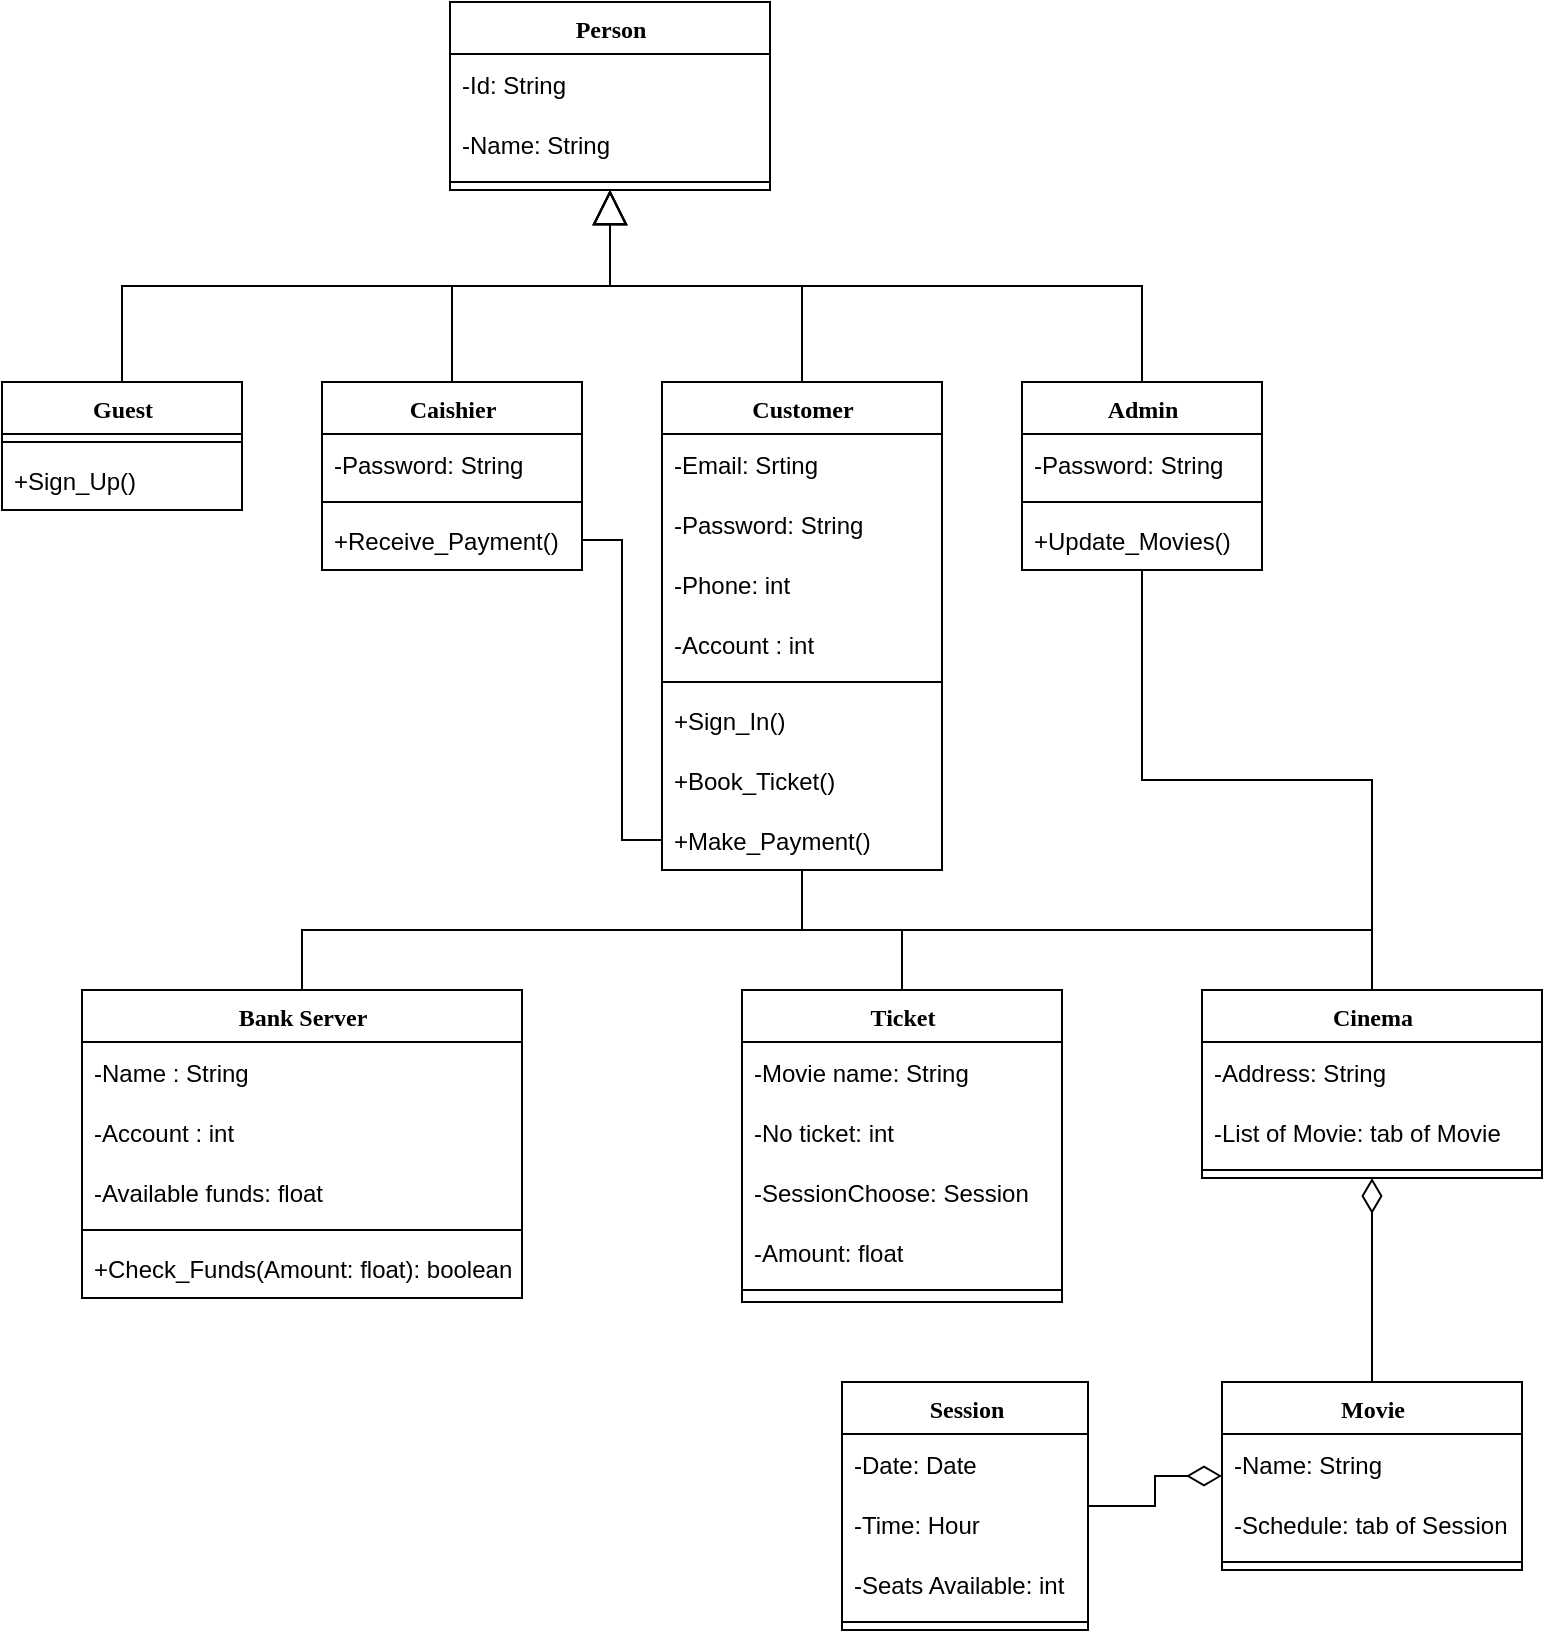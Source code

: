 <mxfile version="20.5.1" type="github">
  <diagram id="C5RBs43oDa-KdzZeNtuy" name="Page-1">
    <mxGraphModel dx="2083" dy="905" grid="1" gridSize="10" guides="1" tooltips="1" connect="1" arrows="1" fold="1" page="1" pageScale="1" pageWidth="827" pageHeight="1169" math="0" shadow="0">
      <root>
        <mxCell id="WIyWlLk6GJQsqaUBKTNV-0" />
        <mxCell id="WIyWlLk6GJQsqaUBKTNV-1" parent="WIyWlLk6GJQsqaUBKTNV-0" />
        <mxCell id="6Q9TmJvOrxfbNUQ0NDXa-91" style="edgeStyle=elbowEdgeStyle;rounded=0;orthogonalLoop=1;jettySize=auto;html=1;endArrow=none;endFill=0;elbow=vertical;" edge="1" parent="WIyWlLk6GJQsqaUBKTNV-1" source="6Q9TmJvOrxfbNUQ0NDXa-4" target="6Q9TmJvOrxfbNUQ0NDXa-32">
          <mxGeometry relative="1" as="geometry" />
        </mxCell>
        <mxCell id="6Q9TmJvOrxfbNUQ0NDXa-95" style="edgeStyle=elbowEdgeStyle;rounded=0;orthogonalLoop=1;jettySize=auto;html=1;endArrow=none;endFill=0;elbow=vertical;" edge="1" parent="WIyWlLk6GJQsqaUBKTNV-1" source="6Q9TmJvOrxfbNUQ0NDXa-4" target="6Q9TmJvOrxfbNUQ0NDXa-11">
          <mxGeometry relative="1" as="geometry" />
        </mxCell>
        <mxCell id="6Q9TmJvOrxfbNUQ0NDXa-97" style="edgeStyle=elbowEdgeStyle;rounded=0;orthogonalLoop=1;jettySize=auto;html=1;endArrow=block;endFill=0;elbow=vertical;endSize=15;startSize=15;" edge="1" parent="WIyWlLk6GJQsqaUBKTNV-1" source="6Q9TmJvOrxfbNUQ0NDXa-4" target="6Q9TmJvOrxfbNUQ0NDXa-79">
          <mxGeometry relative="1" as="geometry" />
        </mxCell>
        <mxCell id="6Q9TmJvOrxfbNUQ0NDXa-113" style="edgeStyle=elbowEdgeStyle;rounded=0;orthogonalLoop=1;jettySize=auto;html=1;entryX=1;entryY=0.5;entryDx=0;entryDy=0;strokeWidth=1;startArrow=none;startFill=0;endArrow=none;endFill=0;exitX=0;exitY=0.5;exitDx=0;exitDy=0;" edge="1" parent="WIyWlLk6GJQsqaUBKTNV-1" source="6Q9TmJvOrxfbNUQ0NDXa-87" target="6Q9TmJvOrxfbNUQ0NDXa-84">
          <mxGeometry relative="1" as="geometry" />
        </mxCell>
        <mxCell id="6Q9TmJvOrxfbNUQ0NDXa-4" value="Customer" style="swimlane;html=1;fontStyle=1;align=center;verticalAlign=top;childLayout=stackLayout;horizontal=1;startSize=26;horizontalStack=0;resizeParent=1;resizeLast=0;collapsible=1;marginBottom=0;swimlaneFillColor=#ffffff;rounded=0;shadow=0;comic=0;labelBackgroundColor=none;strokeWidth=1;fillColor=none;fontFamily=Verdana;fontSize=12" vertex="1" parent="WIyWlLk6GJQsqaUBKTNV-1">
          <mxGeometry x="360" y="200" width="140" height="244" as="geometry" />
        </mxCell>
        <mxCell id="6Q9TmJvOrxfbNUQ0NDXa-5" value="-Email: Srting" style="text;strokeColor=none;fillColor=none;align=left;verticalAlign=middle;spacingLeft=4;spacingRight=4;overflow=hidden;points=[[0,0.5],[1,0.5]];portConstraint=eastwest;rotatable=0;" vertex="1" parent="6Q9TmJvOrxfbNUQ0NDXa-4">
          <mxGeometry y="26" width="140" height="30" as="geometry" />
        </mxCell>
        <mxCell id="6Q9TmJvOrxfbNUQ0NDXa-7" value="-Password: String" style="text;strokeColor=none;fillColor=none;align=left;verticalAlign=middle;spacingLeft=4;spacingRight=4;overflow=hidden;points=[[0,0.5],[1,0.5]];portConstraint=eastwest;rotatable=0;" vertex="1" parent="6Q9TmJvOrxfbNUQ0NDXa-4">
          <mxGeometry y="56" width="140" height="30" as="geometry" />
        </mxCell>
        <mxCell id="6Q9TmJvOrxfbNUQ0NDXa-8" value="-Phone: int" style="text;strokeColor=none;fillColor=none;align=left;verticalAlign=middle;spacingLeft=4;spacingRight=4;overflow=hidden;points=[[0,0.5],[1,0.5]];portConstraint=eastwest;rotatable=0;" vertex="1" parent="6Q9TmJvOrxfbNUQ0NDXa-4">
          <mxGeometry y="86" width="140" height="30" as="geometry" />
        </mxCell>
        <mxCell id="6Q9TmJvOrxfbNUQ0NDXa-9" value="-Account : int" style="text;strokeColor=none;fillColor=none;align=left;verticalAlign=middle;spacingLeft=4;spacingRight=4;overflow=hidden;points=[[0,0.5],[1,0.5]];portConstraint=eastwest;rotatable=0;" vertex="1" parent="6Q9TmJvOrxfbNUQ0NDXa-4">
          <mxGeometry y="116" width="140" height="30" as="geometry" />
        </mxCell>
        <mxCell id="6Q9TmJvOrxfbNUQ0NDXa-10" value="" style="line;html=1;strokeWidth=1;fillColor=none;align=left;verticalAlign=middle;spacingTop=-1;spacingLeft=3;spacingRight=3;rotatable=0;labelPosition=right;points=[];portConstraint=eastwest;" vertex="1" parent="6Q9TmJvOrxfbNUQ0NDXa-4">
          <mxGeometry y="146" width="140" height="8" as="geometry" />
        </mxCell>
        <mxCell id="6Q9TmJvOrxfbNUQ0NDXa-85" value="+Sign_In()" style="text;strokeColor=none;fillColor=none;align=left;verticalAlign=middle;spacingLeft=4;spacingRight=4;overflow=hidden;points=[[0,0.5],[1,0.5]];portConstraint=eastwest;rotatable=0;" vertex="1" parent="6Q9TmJvOrxfbNUQ0NDXa-4">
          <mxGeometry y="154" width="140" height="30" as="geometry" />
        </mxCell>
        <mxCell id="6Q9TmJvOrxfbNUQ0NDXa-86" value="+Book_Ticket()" style="text;strokeColor=none;fillColor=none;align=left;verticalAlign=middle;spacingLeft=4;spacingRight=4;overflow=hidden;points=[[0,0.5],[1,0.5]];portConstraint=eastwest;rotatable=0;" vertex="1" parent="6Q9TmJvOrxfbNUQ0NDXa-4">
          <mxGeometry y="184" width="140" height="30" as="geometry" />
        </mxCell>
        <mxCell id="6Q9TmJvOrxfbNUQ0NDXa-87" value="+Make_Payment()" style="text;strokeColor=none;fillColor=none;align=left;verticalAlign=middle;spacingLeft=4;spacingRight=4;overflow=hidden;points=[[0,0.5],[1,0.5]];portConstraint=eastwest;rotatable=0;" vertex="1" parent="6Q9TmJvOrxfbNUQ0NDXa-4">
          <mxGeometry y="214" width="140" height="30" as="geometry" />
        </mxCell>
        <mxCell id="6Q9TmJvOrxfbNUQ0NDXa-11" value="Ticket" style="swimlane;html=1;fontStyle=1;align=center;verticalAlign=top;childLayout=stackLayout;horizontal=1;startSize=26;horizontalStack=0;resizeParent=1;resizeLast=0;collapsible=1;marginBottom=0;swimlaneFillColor=#ffffff;rounded=0;shadow=0;comic=0;labelBackgroundColor=none;strokeWidth=1;fillColor=none;fontFamily=Verdana;fontSize=12" vertex="1" parent="WIyWlLk6GJQsqaUBKTNV-1">
          <mxGeometry x="400" y="504" width="160" height="156" as="geometry" />
        </mxCell>
        <mxCell id="6Q9TmJvOrxfbNUQ0NDXa-12" value="-Movie name: String" style="text;strokeColor=none;fillColor=none;align=left;verticalAlign=middle;spacingLeft=4;spacingRight=4;overflow=hidden;points=[[0,0.5],[1,0.5]];portConstraint=eastwest;rotatable=0;" vertex="1" parent="6Q9TmJvOrxfbNUQ0NDXa-11">
          <mxGeometry y="26" width="160" height="30" as="geometry" />
        </mxCell>
        <mxCell id="6Q9TmJvOrxfbNUQ0NDXa-13" value="-No ticket: int" style="text;strokeColor=none;fillColor=none;align=left;verticalAlign=middle;spacingLeft=4;spacingRight=4;overflow=hidden;points=[[0,0.5],[1,0.5]];portConstraint=eastwest;rotatable=0;" vertex="1" parent="6Q9TmJvOrxfbNUQ0NDXa-11">
          <mxGeometry y="56" width="160" height="30" as="geometry" />
        </mxCell>
        <mxCell id="6Q9TmJvOrxfbNUQ0NDXa-15" value="-SessionChoose: Session" style="text;strokeColor=none;fillColor=none;align=left;verticalAlign=middle;spacingLeft=4;spacingRight=4;overflow=hidden;points=[[0,0.5],[1,0.5]];portConstraint=eastwest;rotatable=0;" vertex="1" parent="6Q9TmJvOrxfbNUQ0NDXa-11">
          <mxGeometry y="86" width="160" height="30" as="geometry" />
        </mxCell>
        <mxCell id="6Q9TmJvOrxfbNUQ0NDXa-16" value="-Amount: float" style="text;strokeColor=none;fillColor=none;align=left;verticalAlign=middle;spacingLeft=4;spacingRight=4;overflow=hidden;points=[[0,0.5],[1,0.5]];portConstraint=eastwest;rotatable=0;" vertex="1" parent="6Q9TmJvOrxfbNUQ0NDXa-11">
          <mxGeometry y="116" width="160" height="30" as="geometry" />
        </mxCell>
        <mxCell id="6Q9TmJvOrxfbNUQ0NDXa-17" value="" style="line;html=1;strokeWidth=1;fillColor=none;align=left;verticalAlign=middle;spacingTop=-1;spacingLeft=3;spacingRight=3;rotatable=0;labelPosition=right;points=[];portConstraint=eastwest;" vertex="1" parent="6Q9TmJvOrxfbNUQ0NDXa-11">
          <mxGeometry y="146" width="160" height="8" as="geometry" />
        </mxCell>
        <mxCell id="6Q9TmJvOrxfbNUQ0NDXa-101" style="edgeStyle=elbowEdgeStyle;rounded=0;orthogonalLoop=1;jettySize=auto;html=1;endArrow=none;endFill=0;elbow=vertical;" edge="1" parent="WIyWlLk6GJQsqaUBKTNV-1" source="6Q9TmJvOrxfbNUQ0NDXa-25" target="6Q9TmJvOrxfbNUQ0NDXa-4">
          <mxGeometry relative="1" as="geometry" />
        </mxCell>
        <mxCell id="6Q9TmJvOrxfbNUQ0NDXa-25" value="Bank Server" style="swimlane;html=1;fontStyle=1;align=center;verticalAlign=top;childLayout=stackLayout;horizontal=1;startSize=26;horizontalStack=0;resizeParent=1;resizeLast=0;collapsible=1;marginBottom=0;swimlaneFillColor=#ffffff;rounded=0;shadow=0;comic=0;labelBackgroundColor=none;strokeWidth=1;fillColor=none;fontFamily=Verdana;fontSize=12" vertex="1" parent="WIyWlLk6GJQsqaUBKTNV-1">
          <mxGeometry x="70" y="504" width="220" height="154" as="geometry" />
        </mxCell>
        <mxCell id="6Q9TmJvOrxfbNUQ0NDXa-26" value="-Name : String" style="text;strokeColor=none;fillColor=none;align=left;verticalAlign=middle;spacingLeft=4;spacingRight=4;overflow=hidden;points=[[0,0.5],[1,0.5]];portConstraint=eastwest;rotatable=0;" vertex="1" parent="6Q9TmJvOrxfbNUQ0NDXa-25">
          <mxGeometry y="26" width="220" height="30" as="geometry" />
        </mxCell>
        <mxCell id="6Q9TmJvOrxfbNUQ0NDXa-27" value="-Account : int" style="text;strokeColor=none;fillColor=none;align=left;verticalAlign=middle;spacingLeft=4;spacingRight=4;overflow=hidden;points=[[0,0.5],[1,0.5]];portConstraint=eastwest;rotatable=0;" vertex="1" parent="6Q9TmJvOrxfbNUQ0NDXa-25">
          <mxGeometry y="56" width="220" height="30" as="geometry" />
        </mxCell>
        <mxCell id="6Q9TmJvOrxfbNUQ0NDXa-28" value="-Available funds: float" style="text;strokeColor=none;fillColor=none;align=left;verticalAlign=middle;spacingLeft=4;spacingRight=4;overflow=hidden;points=[[0,0.5],[1,0.5]];portConstraint=eastwest;rotatable=0;" vertex="1" parent="6Q9TmJvOrxfbNUQ0NDXa-25">
          <mxGeometry y="86" width="220" height="30" as="geometry" />
        </mxCell>
        <mxCell id="6Q9TmJvOrxfbNUQ0NDXa-29" value="" style="line;html=1;strokeWidth=1;fillColor=none;align=left;verticalAlign=middle;spacingTop=-1;spacingLeft=3;spacingRight=3;rotatable=0;labelPosition=right;points=[];portConstraint=eastwest;" vertex="1" parent="6Q9TmJvOrxfbNUQ0NDXa-25">
          <mxGeometry y="116" width="220" height="8" as="geometry" />
        </mxCell>
        <mxCell id="6Q9TmJvOrxfbNUQ0NDXa-88" value="+Check_Funds(Amount: float): boolean" style="text;strokeColor=none;fillColor=none;align=left;verticalAlign=middle;spacingLeft=4;spacingRight=4;overflow=hidden;points=[[0,0.5],[1,0.5]];portConstraint=eastwest;rotatable=0;" vertex="1" parent="6Q9TmJvOrxfbNUQ0NDXa-25">
          <mxGeometry y="124" width="220" height="30" as="geometry" />
        </mxCell>
        <mxCell id="6Q9TmJvOrxfbNUQ0NDXa-32" value="Cinema" style="swimlane;html=1;fontStyle=1;align=center;verticalAlign=top;childLayout=stackLayout;horizontal=1;startSize=26;horizontalStack=0;resizeParent=1;resizeLast=0;collapsible=1;marginBottom=0;swimlaneFillColor=#ffffff;rounded=0;shadow=0;comic=0;labelBackgroundColor=none;strokeWidth=1;fillColor=none;fontFamily=Verdana;fontSize=12" vertex="1" parent="WIyWlLk6GJQsqaUBKTNV-1">
          <mxGeometry x="630" y="504" width="170" height="94" as="geometry" />
        </mxCell>
        <mxCell id="6Q9TmJvOrxfbNUQ0NDXa-34" value="-Address: String" style="text;strokeColor=none;fillColor=none;align=left;verticalAlign=middle;spacingLeft=4;spacingRight=4;overflow=hidden;points=[[0,0.5],[1,0.5]];portConstraint=eastwest;rotatable=0;" vertex="1" parent="6Q9TmJvOrxfbNUQ0NDXa-32">
          <mxGeometry y="26" width="170" height="30" as="geometry" />
        </mxCell>
        <mxCell id="6Q9TmJvOrxfbNUQ0NDXa-35" value="-List of Movie: tab of Movie" style="text;strokeColor=none;fillColor=none;align=left;verticalAlign=middle;spacingLeft=4;spacingRight=4;overflow=hidden;points=[[0,0.5],[1,0.5]];portConstraint=eastwest;rotatable=0;" vertex="1" parent="6Q9TmJvOrxfbNUQ0NDXa-32">
          <mxGeometry y="56" width="170" height="30" as="geometry" />
        </mxCell>
        <mxCell id="6Q9TmJvOrxfbNUQ0NDXa-36" value="" style="line;html=1;strokeWidth=1;fillColor=none;align=left;verticalAlign=middle;spacingTop=-1;spacingLeft=3;spacingRight=3;rotatable=0;labelPosition=right;points=[];portConstraint=eastwest;" vertex="1" parent="6Q9TmJvOrxfbNUQ0NDXa-32">
          <mxGeometry y="86" width="170" height="8" as="geometry" />
        </mxCell>
        <mxCell id="6Q9TmJvOrxfbNUQ0NDXa-105" style="edgeStyle=elbowEdgeStyle;rounded=0;orthogonalLoop=1;jettySize=auto;html=1;endArrow=block;endFill=0;elbow=vertical;endSize=15;startSize=15;" edge="1" parent="WIyWlLk6GJQsqaUBKTNV-1" source="6Q9TmJvOrxfbNUQ0NDXa-37" target="6Q9TmJvOrxfbNUQ0NDXa-79">
          <mxGeometry relative="1" as="geometry" />
        </mxCell>
        <mxCell id="6Q9TmJvOrxfbNUQ0NDXa-37" value="Guest" style="swimlane;html=1;fontStyle=1;align=center;verticalAlign=top;childLayout=stackLayout;horizontal=1;startSize=26;horizontalStack=0;resizeParent=1;resizeLast=0;collapsible=1;marginBottom=0;swimlaneFillColor=#ffffff;rounded=0;shadow=0;comic=0;labelBackgroundColor=none;strokeWidth=1;fillColor=none;fontFamily=Verdana;fontSize=12" vertex="1" parent="WIyWlLk6GJQsqaUBKTNV-1">
          <mxGeometry x="30" y="200" width="120" height="64" as="geometry" />
        </mxCell>
        <mxCell id="6Q9TmJvOrxfbNUQ0NDXa-40" value="" style="line;html=1;strokeWidth=1;fillColor=none;align=left;verticalAlign=middle;spacingTop=-1;spacingLeft=3;spacingRight=3;rotatable=0;labelPosition=right;points=[];portConstraint=eastwest;" vertex="1" parent="6Q9TmJvOrxfbNUQ0NDXa-37">
          <mxGeometry y="26" width="120" height="8" as="geometry" />
        </mxCell>
        <mxCell id="6Q9TmJvOrxfbNUQ0NDXa-83" value="+Sign_Up()" style="text;strokeColor=none;fillColor=none;align=left;verticalAlign=middle;spacingLeft=4;spacingRight=4;overflow=hidden;points=[[0,0.5],[1,0.5]];portConstraint=eastwest;rotatable=0;" vertex="1" parent="6Q9TmJvOrxfbNUQ0NDXa-37">
          <mxGeometry y="34" width="120" height="30" as="geometry" />
        </mxCell>
        <mxCell id="6Q9TmJvOrxfbNUQ0NDXa-104" style="edgeStyle=elbowEdgeStyle;rounded=0;orthogonalLoop=1;jettySize=auto;html=1;endArrow=block;endFill=0;elbow=vertical;endSize=15;startSize=15;" edge="1" parent="WIyWlLk6GJQsqaUBKTNV-1" source="6Q9TmJvOrxfbNUQ0NDXa-41" target="6Q9TmJvOrxfbNUQ0NDXa-79">
          <mxGeometry relative="1" as="geometry" />
        </mxCell>
        <mxCell id="6Q9TmJvOrxfbNUQ0NDXa-108" style="edgeStyle=elbowEdgeStyle;rounded=0;orthogonalLoop=1;jettySize=auto;elbow=vertical;html=1;endArrow=none;endFill=0;" edge="1" parent="WIyWlLk6GJQsqaUBKTNV-1" source="6Q9TmJvOrxfbNUQ0NDXa-41" target="6Q9TmJvOrxfbNUQ0NDXa-32">
          <mxGeometry relative="1" as="geometry" />
        </mxCell>
        <mxCell id="6Q9TmJvOrxfbNUQ0NDXa-41" value="Admin&lt;span style=&quot;color: rgba(0, 0, 0, 0); font-family: monospace; font-size: 0px; font-weight: 400; text-align: start;&quot;&gt;%3CmxGraphModel%3E%3Croot%3E%3CmxCell%20id%3D%220%22%2F%3E%3CmxCell%20id%3D%221%22%20parent%3D%220%22%2F%3E%3CmxCell%20id%3D%222%22%20value%3D%22Id%3A%20b12p%22%20style%3D%22text%3BstrokeColor%3Dnone%3BfillColor%3Dnone%3Balign%3Dleft%3BverticalAlign%3Dmiddle%3BspacingLeft%3D4%3BspacingRight%3D4%3Boverflow%3Dhidden%3Bpoints%3D%5B%5B0%2C0.5%5D%2C%5B1%2C0.5%5D%5D%3BportConstraint%3Deastwest%3Brotatable%3D0%3B%22%20vertex%3D%221%22%20parent%3D%221%22%3E%3CmxGeometry%20x%3D%2270%22%20y%3D%22216%22%20width%3D%22160%22%20height%3D%2230%22%20as%3D%22geometry%22%2F%3E%3C%2FmxCell%3E%3C%2Froot%3E%3C%2FmxGraphModel%3E&lt;/span&gt;" style="swimlane;html=1;fontStyle=1;align=center;verticalAlign=top;childLayout=stackLayout;horizontal=1;startSize=26;horizontalStack=0;resizeParent=1;resizeLast=0;collapsible=1;marginBottom=0;swimlaneFillColor=#ffffff;rounded=0;shadow=0;comic=0;labelBackgroundColor=none;strokeWidth=1;fillColor=none;fontFamily=Verdana;fontSize=12" vertex="1" parent="WIyWlLk6GJQsqaUBKTNV-1">
          <mxGeometry x="540" y="200" width="120" height="94" as="geometry" />
        </mxCell>
        <mxCell id="6Q9TmJvOrxfbNUQ0NDXa-44" value="-Password: String" style="text;strokeColor=none;fillColor=none;align=left;verticalAlign=middle;spacingLeft=4;spacingRight=4;overflow=hidden;points=[[0,0.5],[1,0.5]];portConstraint=eastwest;rotatable=0;" vertex="1" parent="6Q9TmJvOrxfbNUQ0NDXa-41">
          <mxGeometry y="26" width="120" height="30" as="geometry" />
        </mxCell>
        <mxCell id="6Q9TmJvOrxfbNUQ0NDXa-45" value="" style="line;html=1;strokeWidth=1;fillColor=none;align=left;verticalAlign=middle;spacingTop=-1;spacingLeft=3;spacingRight=3;rotatable=0;labelPosition=right;points=[];portConstraint=eastwest;" vertex="1" parent="6Q9TmJvOrxfbNUQ0NDXa-41">
          <mxGeometry y="56" width="120" height="8" as="geometry" />
        </mxCell>
        <mxCell id="6Q9TmJvOrxfbNUQ0NDXa-109" value="+Update_Movies()" style="text;strokeColor=none;fillColor=none;align=left;verticalAlign=middle;spacingLeft=4;spacingRight=4;overflow=hidden;points=[[0,0.5],[1,0.5]];portConstraint=eastwest;rotatable=0;" vertex="1" parent="6Q9TmJvOrxfbNUQ0NDXa-41">
          <mxGeometry y="64" width="120" height="30" as="geometry" />
        </mxCell>
        <mxCell id="6Q9TmJvOrxfbNUQ0NDXa-110" style="rounded=0;orthogonalLoop=1;jettySize=auto;html=1;endArrow=none;endFill=0;startArrow=diamondThin;startFill=0;edgeStyle=elbowEdgeStyle;endSize=15;startSize=15;" edge="1" parent="WIyWlLk6GJQsqaUBKTNV-1" source="6Q9TmJvOrxfbNUQ0NDXa-50" target="6Q9TmJvOrxfbNUQ0NDXa-54">
          <mxGeometry relative="1" as="geometry" />
        </mxCell>
        <mxCell id="6Q9TmJvOrxfbNUQ0NDXa-112" style="edgeStyle=elbowEdgeStyle;rounded=0;orthogonalLoop=1;jettySize=auto;html=1;startArrow=none;startFill=0;endArrow=diamondThin;endFill=0;strokeWidth=1;endSize=15;startSize=15;" edge="1" parent="WIyWlLk6GJQsqaUBKTNV-1" source="6Q9TmJvOrxfbNUQ0NDXa-50" target="6Q9TmJvOrxfbNUQ0NDXa-32">
          <mxGeometry relative="1" as="geometry" />
        </mxCell>
        <mxCell id="6Q9TmJvOrxfbNUQ0NDXa-50" value="Movie" style="swimlane;html=1;fontStyle=1;align=center;verticalAlign=top;childLayout=stackLayout;horizontal=1;startSize=26;horizontalStack=0;resizeParent=1;resizeLast=0;collapsible=1;marginBottom=0;swimlaneFillColor=#ffffff;rounded=0;shadow=0;comic=0;labelBackgroundColor=none;strokeWidth=1;fillColor=none;fontFamily=Verdana;fontSize=12" vertex="1" parent="WIyWlLk6GJQsqaUBKTNV-1">
          <mxGeometry x="640" y="700" width="150" height="94" as="geometry" />
        </mxCell>
        <mxCell id="6Q9TmJvOrxfbNUQ0NDXa-51" value="-Name: String" style="text;strokeColor=none;fillColor=none;align=left;verticalAlign=middle;spacingLeft=4;spacingRight=4;overflow=hidden;points=[[0,0.5],[1,0.5]];portConstraint=eastwest;rotatable=0;" vertex="1" parent="6Q9TmJvOrxfbNUQ0NDXa-50">
          <mxGeometry y="26" width="150" height="30" as="geometry" />
        </mxCell>
        <mxCell id="6Q9TmJvOrxfbNUQ0NDXa-52" value="-Schedule: tab of Session" style="text;strokeColor=none;fillColor=none;align=left;verticalAlign=middle;spacingLeft=4;spacingRight=4;overflow=hidden;points=[[0,0.5],[1,0.5]];portConstraint=eastwest;rotatable=0;" vertex="1" parent="6Q9TmJvOrxfbNUQ0NDXa-50">
          <mxGeometry y="56" width="150" height="30" as="geometry" />
        </mxCell>
        <mxCell id="6Q9TmJvOrxfbNUQ0NDXa-53" value="" style="line;html=1;strokeWidth=1;fillColor=none;align=left;verticalAlign=middle;spacingTop=-1;spacingLeft=3;spacingRight=3;rotatable=0;labelPosition=right;points=[];portConstraint=eastwest;" vertex="1" parent="6Q9TmJvOrxfbNUQ0NDXa-50">
          <mxGeometry y="86" width="150" height="8" as="geometry" />
        </mxCell>
        <mxCell id="6Q9TmJvOrxfbNUQ0NDXa-54" value="Session" style="swimlane;html=1;fontStyle=1;align=center;verticalAlign=top;childLayout=stackLayout;horizontal=1;startSize=26;horizontalStack=0;resizeParent=1;resizeLast=0;collapsible=1;marginBottom=0;swimlaneFillColor=#ffffff;rounded=0;shadow=0;comic=0;labelBackgroundColor=none;strokeWidth=1;fillColor=none;fontFamily=Verdana;fontSize=12" vertex="1" parent="WIyWlLk6GJQsqaUBKTNV-1">
          <mxGeometry x="450" y="700" width="123" height="124" as="geometry" />
        </mxCell>
        <mxCell id="6Q9TmJvOrxfbNUQ0NDXa-90" value="-Date: Date" style="text;strokeColor=none;fillColor=none;align=left;verticalAlign=middle;spacingLeft=4;spacingRight=4;overflow=hidden;points=[[0,0.5],[1,0.5]];portConstraint=eastwest;rotatable=0;" vertex="1" parent="6Q9TmJvOrxfbNUQ0NDXa-54">
          <mxGeometry y="26" width="123" height="30" as="geometry" />
        </mxCell>
        <mxCell id="6Q9TmJvOrxfbNUQ0NDXa-55" value="-Time: Hour" style="text;strokeColor=none;fillColor=none;align=left;verticalAlign=middle;spacingLeft=4;spacingRight=4;overflow=hidden;points=[[0,0.5],[1,0.5]];portConstraint=eastwest;rotatable=0;" vertex="1" parent="6Q9TmJvOrxfbNUQ0NDXa-54">
          <mxGeometry y="56" width="123" height="30" as="geometry" />
        </mxCell>
        <mxCell id="6Q9TmJvOrxfbNUQ0NDXa-56" value="-Seats Available: int" style="text;strokeColor=none;fillColor=none;align=left;verticalAlign=middle;spacingLeft=4;spacingRight=4;overflow=hidden;points=[[0,0.5],[1,0.5]];portConstraint=eastwest;rotatable=0;" vertex="1" parent="6Q9TmJvOrxfbNUQ0NDXa-54">
          <mxGeometry y="86" width="123" height="30" as="geometry" />
        </mxCell>
        <mxCell id="6Q9TmJvOrxfbNUQ0NDXa-58" value="" style="line;html=1;strokeWidth=1;fillColor=none;align=left;verticalAlign=middle;spacingTop=-1;spacingLeft=3;spacingRight=3;rotatable=0;labelPosition=right;points=[];portConstraint=eastwest;" vertex="1" parent="6Q9TmJvOrxfbNUQ0NDXa-54">
          <mxGeometry y="116" width="123" height="8" as="geometry" />
        </mxCell>
        <mxCell id="6Q9TmJvOrxfbNUQ0NDXa-106" style="rounded=0;orthogonalLoop=1;jettySize=auto;html=1;endArrow=block;endFill=0;edgeStyle=elbowEdgeStyle;elbow=vertical;endSize=15;startSize=15;" edge="1" parent="WIyWlLk6GJQsqaUBKTNV-1" source="6Q9TmJvOrxfbNUQ0NDXa-59" target="6Q9TmJvOrxfbNUQ0NDXa-79">
          <mxGeometry relative="1" as="geometry" />
        </mxCell>
        <mxCell id="6Q9TmJvOrxfbNUQ0NDXa-59" value="Caishier" style="swimlane;html=1;fontStyle=1;align=center;verticalAlign=top;childLayout=stackLayout;horizontal=1;startSize=26;horizontalStack=0;resizeParent=1;resizeLast=0;collapsible=1;marginBottom=0;swimlaneFillColor=#ffffff;rounded=0;shadow=0;comic=0;labelBackgroundColor=none;strokeWidth=1;fillColor=none;fontFamily=Verdana;fontSize=12" vertex="1" parent="WIyWlLk6GJQsqaUBKTNV-1">
          <mxGeometry x="190" y="200" width="130" height="94" as="geometry" />
        </mxCell>
        <mxCell id="6Q9TmJvOrxfbNUQ0NDXa-60" value="-Password: String" style="text;strokeColor=none;fillColor=none;align=left;verticalAlign=middle;spacingLeft=4;spacingRight=4;overflow=hidden;points=[[0,0.5],[1,0.5]];portConstraint=eastwest;rotatable=0;" vertex="1" parent="6Q9TmJvOrxfbNUQ0NDXa-59">
          <mxGeometry y="26" width="130" height="30" as="geometry" />
        </mxCell>
        <mxCell id="6Q9TmJvOrxfbNUQ0NDXa-63" value="" style="line;html=1;strokeWidth=1;fillColor=none;align=left;verticalAlign=middle;spacingTop=-1;spacingLeft=3;spacingRight=3;rotatable=0;labelPosition=right;points=[];portConstraint=eastwest;" vertex="1" parent="6Q9TmJvOrxfbNUQ0NDXa-59">
          <mxGeometry y="56" width="130" height="8" as="geometry" />
        </mxCell>
        <mxCell id="6Q9TmJvOrxfbNUQ0NDXa-84" value="+Receive_Payment()" style="text;strokeColor=none;fillColor=none;align=left;verticalAlign=middle;spacingLeft=4;spacingRight=4;overflow=hidden;points=[[0,0.5],[1,0.5]];portConstraint=eastwest;rotatable=0;" vertex="1" parent="6Q9TmJvOrxfbNUQ0NDXa-59">
          <mxGeometry y="64" width="130" height="30" as="geometry" />
        </mxCell>
        <mxCell id="6Q9TmJvOrxfbNUQ0NDXa-79" value="Person" style="swimlane;html=1;fontStyle=1;align=center;verticalAlign=top;childLayout=stackLayout;horizontal=1;startSize=26;horizontalStack=0;resizeParent=1;resizeLast=0;collapsible=1;marginBottom=0;swimlaneFillColor=#ffffff;rounded=0;shadow=0;comic=0;labelBackgroundColor=none;strokeWidth=1;fillColor=none;fontFamily=Verdana;fontSize=12" vertex="1" parent="WIyWlLk6GJQsqaUBKTNV-1">
          <mxGeometry x="254" y="10" width="160" height="94" as="geometry" />
        </mxCell>
        <mxCell id="6Q9TmJvOrxfbNUQ0NDXa-80" value="-Id: String" style="text;strokeColor=none;fillColor=none;align=left;verticalAlign=middle;spacingLeft=4;spacingRight=4;overflow=hidden;points=[[0,0.5],[1,0.5]];portConstraint=eastwest;rotatable=0;" vertex="1" parent="6Q9TmJvOrxfbNUQ0NDXa-79">
          <mxGeometry y="26" width="160" height="30" as="geometry" />
        </mxCell>
        <mxCell id="6Q9TmJvOrxfbNUQ0NDXa-81" value="-Name: String" style="text;strokeColor=none;fillColor=none;align=left;verticalAlign=middle;spacingLeft=4;spacingRight=4;overflow=hidden;points=[[0,0.5],[1,0.5]];portConstraint=eastwest;rotatable=0;" vertex="1" parent="6Q9TmJvOrxfbNUQ0NDXa-79">
          <mxGeometry y="56" width="160" height="30" as="geometry" />
        </mxCell>
        <mxCell id="6Q9TmJvOrxfbNUQ0NDXa-82" value="" style="line;html=1;strokeWidth=1;fillColor=none;align=left;verticalAlign=middle;spacingTop=-1;spacingLeft=3;spacingRight=3;rotatable=0;labelPosition=right;points=[];portConstraint=eastwest;" vertex="1" parent="6Q9TmJvOrxfbNUQ0NDXa-79">
          <mxGeometry y="86" width="160" height="8" as="geometry" />
        </mxCell>
      </root>
    </mxGraphModel>
  </diagram>
</mxfile>
